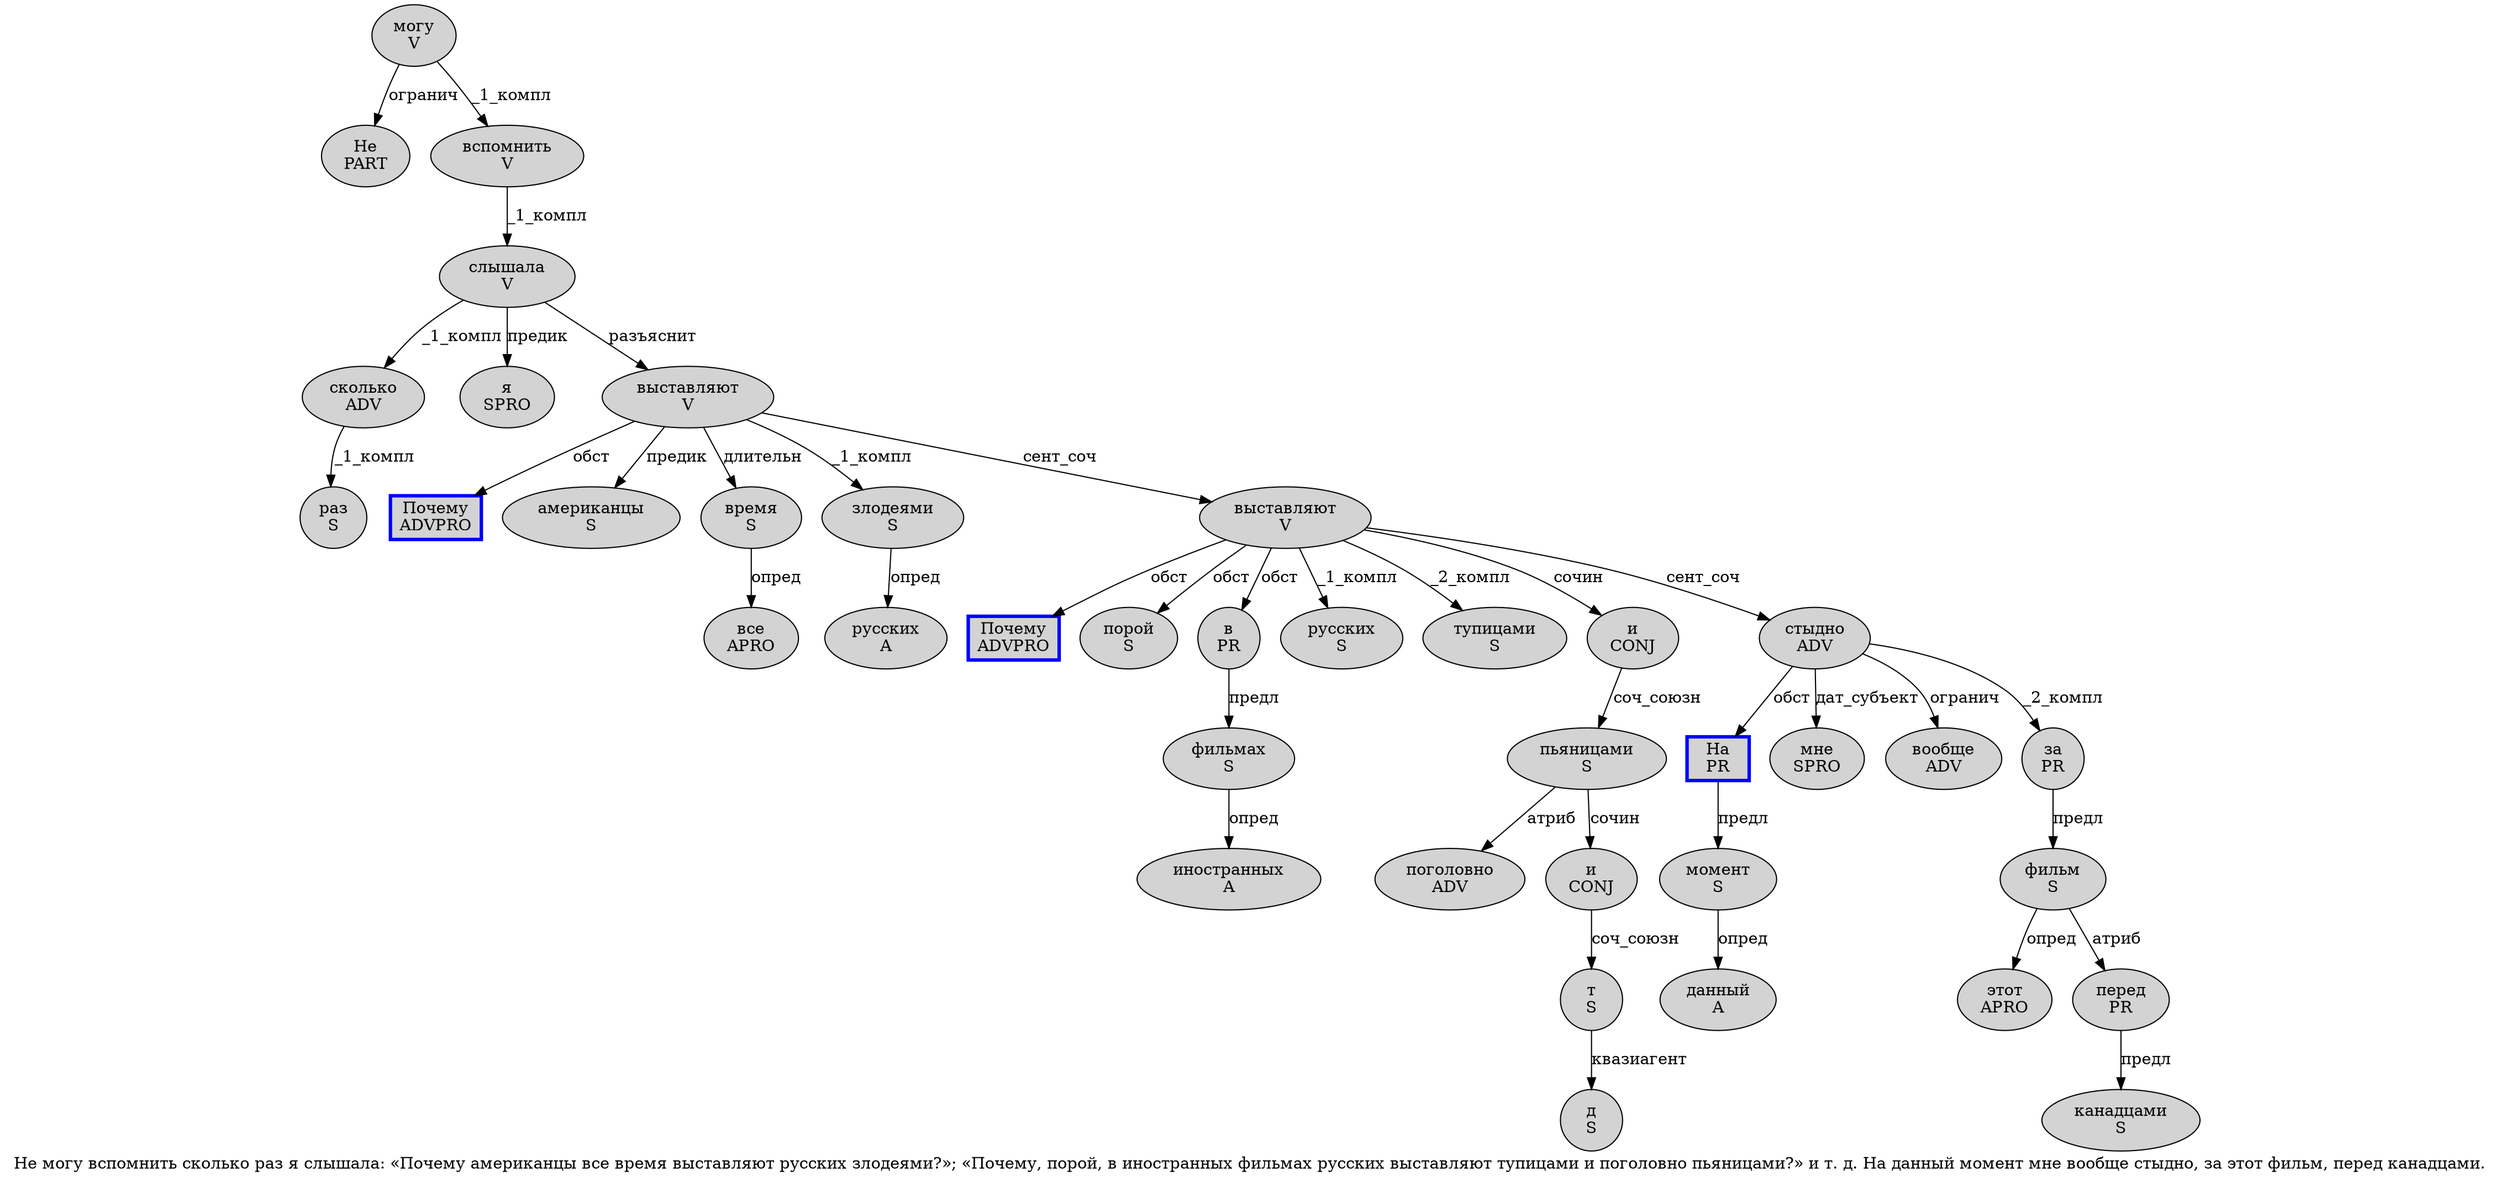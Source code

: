 digraph SENTENCE_3685 {
	graph [label="Не могу вспомнить сколько раз я слышала: «Почему американцы все время выставляют русских злодеями?»; «Почему, порой, в иностранных фильмах русских выставляют тупицами и поголовно пьяницами?» и т. д. На данный момент мне вообще стыдно, за этот фильм, перед канадцами."]
	node [style=filled]
		0 [label="Не
PART" color="" fillcolor=lightgray penwidth=1 shape=ellipse]
		1 [label="могу
V" color="" fillcolor=lightgray penwidth=1 shape=ellipse]
		2 [label="вспомнить
V" color="" fillcolor=lightgray penwidth=1 shape=ellipse]
		3 [label="сколько
ADV" color="" fillcolor=lightgray penwidth=1 shape=ellipse]
		4 [label="раз
S" color="" fillcolor=lightgray penwidth=1 shape=ellipse]
		5 [label="я
SPRO" color="" fillcolor=lightgray penwidth=1 shape=ellipse]
		6 [label="слышала
V" color="" fillcolor=lightgray penwidth=1 shape=ellipse]
		9 [label="Почему
ADVPRO" color=blue fillcolor=lightgray penwidth=3 shape=box]
		10 [label="американцы
S" color="" fillcolor=lightgray penwidth=1 shape=ellipse]
		11 [label="все
APRO" color="" fillcolor=lightgray penwidth=1 shape=ellipse]
		12 [label="время
S" color="" fillcolor=lightgray penwidth=1 shape=ellipse]
		13 [label="выставляют
V" color="" fillcolor=lightgray penwidth=1 shape=ellipse]
		14 [label="русских
A" color="" fillcolor=lightgray penwidth=1 shape=ellipse]
		15 [label="злодеями
S" color="" fillcolor=lightgray penwidth=1 shape=ellipse]
		20 [label="Почему
ADVPRO" color=blue fillcolor=lightgray penwidth=3 shape=box]
		22 [label="порой
S" color="" fillcolor=lightgray penwidth=1 shape=ellipse]
		24 [label="в
PR" color="" fillcolor=lightgray penwidth=1 shape=ellipse]
		25 [label="иностранных
A" color="" fillcolor=lightgray penwidth=1 shape=ellipse]
		26 [label="фильмах
S" color="" fillcolor=lightgray penwidth=1 shape=ellipse]
		27 [label="русских
S" color="" fillcolor=lightgray penwidth=1 shape=ellipse]
		28 [label="выставляют
V" color="" fillcolor=lightgray penwidth=1 shape=ellipse]
		29 [label="тупицами
S" color="" fillcolor=lightgray penwidth=1 shape=ellipse]
		30 [label="и
CONJ" color="" fillcolor=lightgray penwidth=1 shape=ellipse]
		31 [label="поголовно
ADV" color="" fillcolor=lightgray penwidth=1 shape=ellipse]
		32 [label="пьяницами
S" color="" fillcolor=lightgray penwidth=1 shape=ellipse]
		35 [label="и
CONJ" color="" fillcolor=lightgray penwidth=1 shape=ellipse]
		36 [label="т
S" color="" fillcolor=lightgray penwidth=1 shape=ellipse]
		38 [label="д
S" color="" fillcolor=lightgray penwidth=1 shape=ellipse]
		40 [label="На
PR" color=blue fillcolor=lightgray penwidth=3 shape=box]
		41 [label="данный
A" color="" fillcolor=lightgray penwidth=1 shape=ellipse]
		42 [label="момент
S" color="" fillcolor=lightgray penwidth=1 shape=ellipse]
		43 [label="мне
SPRO" color="" fillcolor=lightgray penwidth=1 shape=ellipse]
		44 [label="вообще
ADV" color="" fillcolor=lightgray penwidth=1 shape=ellipse]
		45 [label="стыдно
ADV" color="" fillcolor=lightgray penwidth=1 shape=ellipse]
		47 [label="за
PR" color="" fillcolor=lightgray penwidth=1 shape=ellipse]
		48 [label="этот
APRO" color="" fillcolor=lightgray penwidth=1 shape=ellipse]
		49 [label="фильм
S" color="" fillcolor=lightgray penwidth=1 shape=ellipse]
		51 [label="перед
PR" color="" fillcolor=lightgray penwidth=1 shape=ellipse]
		52 [label="канадцами
S" color="" fillcolor=lightgray penwidth=1 shape=ellipse]
			2 -> 6 [label="_1_компл"]
			24 -> 26 [label="предл"]
			3 -> 4 [label="_1_компл"]
			36 -> 38 [label="квазиагент"]
			30 -> 32 [label="соч_союзн"]
			13 -> 9 [label="обст"]
			13 -> 10 [label="предик"]
			13 -> 12 [label="длительн"]
			13 -> 15 [label="_1_компл"]
			13 -> 28 [label="сент_соч"]
			51 -> 52 [label="предл"]
			12 -> 11 [label="опред"]
			1 -> 0 [label="огранич"]
			1 -> 2 [label="_1_компл"]
			6 -> 3 [label="_1_компл"]
			6 -> 5 [label="предик"]
			6 -> 13 [label="разъяснит"]
			45 -> 40 [label="обст"]
			45 -> 43 [label="дат_субъект"]
			45 -> 44 [label="огранич"]
			45 -> 47 [label="_2_компл"]
			26 -> 25 [label="опред"]
			15 -> 14 [label="опред"]
			28 -> 20 [label="обст"]
			28 -> 22 [label="обст"]
			28 -> 24 [label="обст"]
			28 -> 27 [label="_1_компл"]
			28 -> 29 [label="_2_компл"]
			28 -> 30 [label="сочин"]
			28 -> 45 [label="сент_соч"]
			42 -> 41 [label="опред"]
			32 -> 31 [label="атриб"]
			32 -> 35 [label="сочин"]
			49 -> 48 [label="опред"]
			49 -> 51 [label="атриб"]
			40 -> 42 [label="предл"]
			47 -> 49 [label="предл"]
			35 -> 36 [label="соч_союзн"]
}